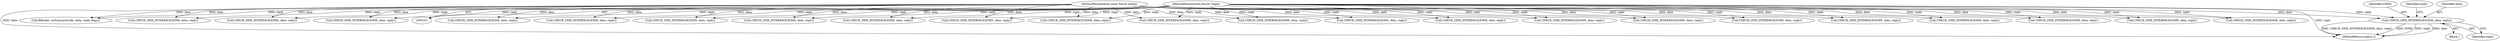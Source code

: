 digraph "0_Android_1171e7c047bf79e7c93342bb6a812c9edd86aa84@pointer" {
"1000937" [label="(Call,CHECK_OMX_INTERFACE(IOMX, data, reply))"];
"1000103" [label="(MethodParameterIn,const Parcel &data)"];
"1000104" [label="(MethodParameterIn,Parcel *reply)"];
"1000731" [label="(Call,CHECK_OMX_INTERFACE(IOMX, data, reply))"];
"1000990" [label="(Call,CHECK_OMX_INTERFACE(IOMX, data, reply))"];
"1000966" [label="(Call,CHECK_OMX_INTERFACE(IOMX, data, reply))"];
"1000938" [label="(Identifier,IOMX)"];
"1000641" [label="(Call,CHECK_OMX_INTERFACE(IOMX, data, reply))"];
"1001034" [label="(Call,CHECK_OMX_INTERFACE(IOMX, data, reply))"];
"1000471" [label="(Call,CHECK_OMX_INTERFACE(IOMX, data, reply))"];
"1000677" [label="(Call,CHECK_OMX_INTERFACE(IOMX, data, reply))"];
"1000937" [label="(Call,CHECK_OMX_INTERFACE(IOMX, data, reply))"];
"1001070" [label="(Call,BBinder::onTransact(code, data, reply, flags))"];
"1000226" [label="(Call,CHECK_OMX_INTERFACE(IOMX, data, reply))"];
"1000890" [label="(Call,CHECK_OMX_INTERFACE(IOMX, data, reply))"];
"1001075" [label="(MethodReturn,status_t)"];
"1000936" [label="(Block,)"];
"1000505" [label="(Call,CHECK_OMX_INTERFACE(IOMX, data, reply))"];
"1000825" [label="(Call,CHECK_OMX_INTERFACE(IOMX, data, reply))"];
"1000943" [label="(Identifier,node)"];
"1000104" [label="(MethodParameterIn,Parcel *reply)"];
"1000438" [label="(Call,CHECK_OMX_INTERFACE(IOMX, data, reply))"];
"1000552" [label="(Call,CHECK_OMX_INTERFACE(IOMX, data, reply))"];
"1000103" [label="(MethodParameterIn,const Parcel &data)"];
"1000409" [label="(Call,CHECK_OMX_INTERFACE(IOMX, data, reply))"];
"1000939" [label="(Identifier,data)"];
"1000186" [label="(Call,CHECK_OMX_INTERFACE(IOMX, data, reply))"];
"1000136" [label="(Call,CHECK_OMX_INTERFACE(IOMX, data, reply))"];
"1000276" [label="(Call,CHECK_OMX_INTERFACE(IOMX, data, reply))"];
"1000940" [label="(Identifier,reply)"];
"1000774" [label="(Call,CHECK_OMX_INTERFACE(IOMX, data, reply))"];
"1000599" [label="(Call,CHECK_OMX_INTERFACE(IOMX, data, reply))"];
"1000698" [label="(Call,CHECK_OMX_INTERFACE(IOMX, data, reply))"];
"1000112" [label="(Call,CHECK_OMX_INTERFACE(IOMX, data, reply))"];
"1000243" [label="(Call,CHECK_OMX_INTERFACE(IOMX, data, reply))"];
"1000937" -> "1000936"  [label="AST: "];
"1000937" -> "1000940"  [label="CFG: "];
"1000938" -> "1000937"  [label="AST: "];
"1000939" -> "1000937"  [label="AST: "];
"1000940" -> "1000937"  [label="AST: "];
"1000943" -> "1000937"  [label="CFG: "];
"1000937" -> "1001075"  [label="DDG: data"];
"1000937" -> "1001075"  [label="DDG: CHECK_OMX_INTERFACE(IOMX, data, reply)"];
"1000937" -> "1001075"  [label="DDG: IOMX"];
"1000937" -> "1001075"  [label="DDG: reply"];
"1000103" -> "1000937"  [label="DDG: data"];
"1000104" -> "1000937"  [label="DDG: reply"];
"1000103" -> "1000101"  [label="AST: "];
"1000103" -> "1001075"  [label="DDG: data"];
"1000103" -> "1000112"  [label="DDG: data"];
"1000103" -> "1000136"  [label="DDG: data"];
"1000103" -> "1000186"  [label="DDG: data"];
"1000103" -> "1000226"  [label="DDG: data"];
"1000103" -> "1000243"  [label="DDG: data"];
"1000103" -> "1000276"  [label="DDG: data"];
"1000103" -> "1000409"  [label="DDG: data"];
"1000103" -> "1000438"  [label="DDG: data"];
"1000103" -> "1000471"  [label="DDG: data"];
"1000103" -> "1000505"  [label="DDG: data"];
"1000103" -> "1000552"  [label="DDG: data"];
"1000103" -> "1000599"  [label="DDG: data"];
"1000103" -> "1000641"  [label="DDG: data"];
"1000103" -> "1000677"  [label="DDG: data"];
"1000103" -> "1000698"  [label="DDG: data"];
"1000103" -> "1000731"  [label="DDG: data"];
"1000103" -> "1000774"  [label="DDG: data"];
"1000103" -> "1000825"  [label="DDG: data"];
"1000103" -> "1000890"  [label="DDG: data"];
"1000103" -> "1000966"  [label="DDG: data"];
"1000103" -> "1000990"  [label="DDG: data"];
"1000103" -> "1001034"  [label="DDG: data"];
"1000103" -> "1001070"  [label="DDG: data"];
"1000104" -> "1000101"  [label="AST: "];
"1000104" -> "1001075"  [label="DDG: reply"];
"1000104" -> "1000112"  [label="DDG: reply"];
"1000104" -> "1000136"  [label="DDG: reply"];
"1000104" -> "1000186"  [label="DDG: reply"];
"1000104" -> "1000226"  [label="DDG: reply"];
"1000104" -> "1000243"  [label="DDG: reply"];
"1000104" -> "1000276"  [label="DDG: reply"];
"1000104" -> "1000409"  [label="DDG: reply"];
"1000104" -> "1000438"  [label="DDG: reply"];
"1000104" -> "1000471"  [label="DDG: reply"];
"1000104" -> "1000505"  [label="DDG: reply"];
"1000104" -> "1000552"  [label="DDG: reply"];
"1000104" -> "1000599"  [label="DDG: reply"];
"1000104" -> "1000641"  [label="DDG: reply"];
"1000104" -> "1000677"  [label="DDG: reply"];
"1000104" -> "1000698"  [label="DDG: reply"];
"1000104" -> "1000731"  [label="DDG: reply"];
"1000104" -> "1000774"  [label="DDG: reply"];
"1000104" -> "1000825"  [label="DDG: reply"];
"1000104" -> "1000890"  [label="DDG: reply"];
"1000104" -> "1000966"  [label="DDG: reply"];
"1000104" -> "1000990"  [label="DDG: reply"];
"1000104" -> "1001034"  [label="DDG: reply"];
"1000104" -> "1001070"  [label="DDG: reply"];
}
